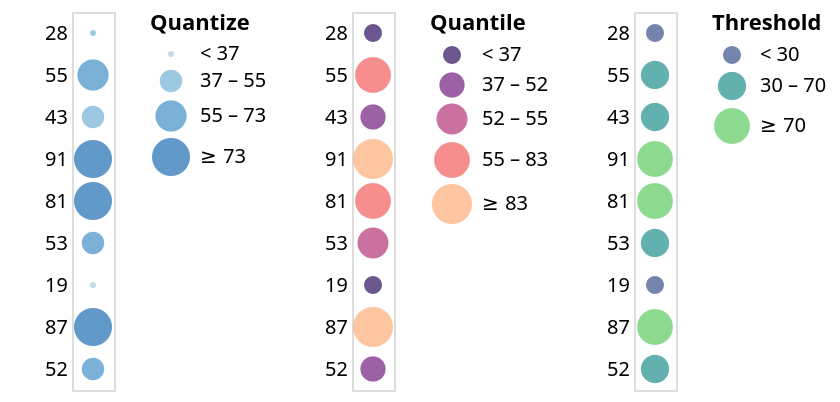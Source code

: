 {
  "$schema": "https://vega.github.io/schema/vega/v4.json",
  "description": "A simple bar chart with embedded data.",
  "autosize": "pad",
  "padding": 5,
  "data": [
    {
      "name": "source_0",
      "values": [
        {"a": "A", "b": 28},
        {"a": "B", "b": 55},
        {"a": "C", "b": 43},
        {"a": "D", "b": 91},
        {"a": "E", "b": 81},
        {"a": "F", "b": 53},
        {"a": "G", "b": 19},
        {"a": "H", "b": 87},
        {"a": "I", "b": 52}
      ]
    },
    {
      "name": "data_0",
      "source": "source_0",
      "transform": [
        {"type": "formula", "expr": "toNumber(datum[\"b\"])", "as": "b"}
      ]
    }
  ],
  "signals": [
    {"name": "concat_0_width", "value": 21},
    {"name": "concat_0_y_step", "value": 21},
    {
      "name": "concat_0_height",
      "update": "bandspace(domain('concat_0_y').length, 1, 0.5) * concat_0_y_step"
    },
    {"name": "concat_1_width", "value": 21},
    {"name": "concat_1_y_step", "value": 21},
    {
      "name": "concat_1_height",
      "update": "bandspace(domain('concat_1_y').length, 1, 0.5) * concat_1_y_step"
    },
    {"name": "concat_2_width", "value": 21},
    {"name": "concat_2_y_step", "value": 21},
    {
      "name": "concat_2_height",
      "update": "bandspace(domain('concat_2_y').length, 1, 0.5) * concat_2_y_step"
    }
  ],
  "layout": {
    "padding": {"row": 10, "column": 10},
    "bounds": "full",
    "align": "each"
  },
  "marks": [
    {
      "type": "group",
      "name": "concat_0_group",
      "style": "cell",
      "encode": {
        "update": {
          "width": {"signal": "concat_0_width"},
          "height": {"signal": "concat_0_height"}
        }
      },
      "marks": [
        {
          "name": "concat_0_marks",
          "type": "symbol",
          "style": ["circle"],
          "from": {"data": "data_0"},
          "encode": {
            "update": {
              "opacity": {"value": 0.7},
              "fill": [
                {
                  "test": "datum[\"b\"] === null || isNaN(datum[\"b\"])",
                  "value": null
                },
                {"scale": "concat_0_color", "field": "b"}
              ],
              "tooltip": {"signal": "{\"b\": ''+datum[\"b\"]}"},
              "x": {"signal": "concat_0_width", "mult": 0.5},
              "y": {"scale": "concat_0_y", "field": "b"},
              "size": {"scale": "concat_0_size", "field": "b"},
              "shape": {"value": "circle"}
            }
          }
        }
      ],
      "axes": [
        {
          "scale": "concat_0_y",
          "orient": "left",
          "grid": false,
          "domain": false,
          "ticks": false,
          "zindex": 1
        }
      ],
      "legends": [
        {
          "title": "Quantize",
          "fill": "concat_0_color",
          "encode": {
            "symbols": {
              "update": {
                "shape": {"value": "circle"},
                "opacity": {"value": 0.7}
              }
            }
          },
          "size": "concat_0_size"
        }
      ]
    },
    {
      "type": "group",
      "name": "concat_1_group",
      "style": "cell",
      "encode": {
        "update": {
          "width": {"signal": "concat_1_width"},
          "height": {"signal": "concat_1_height"}
        }
      },
      "marks": [
        {
          "name": "concat_1_marks",
          "type": "symbol",
          "style": ["circle"],
          "from": {"data": "data_0"},
          "encode": {
            "update": {
              "opacity": {"value": 0.7},
              "fill": [
                {
                  "test": "datum[\"b\"] === null || isNaN(datum[\"b\"])",
                  "value": null
                },
                {"scale": "concat_1_color", "field": "b"}
              ],
              "tooltip": {"signal": "{\"b\": ''+datum[\"b\"]}"},
              "x": {"signal": "concat_1_width", "mult": 0.5},
              "y": {"scale": "concat_1_y", "field": "b"},
              "size": {"scale": "concat_1_size", "field": "b"},
              "shape": {"value": "circle"}
            }
          }
        }
      ],
      "axes": [
        {
          "scale": "concat_1_y",
          "orient": "left",
          "grid": false,
          "domain": false,
          "ticks": false,
          "zindex": 1
        }
      ],
      "legends": [
        {
          "format": "d",
          "title": "Quantile",
          "fill": "concat_1_color",
          "labelOverlap": "greedy",
          "encode": {
            "symbols": {
              "update": {
                "shape": {"value": "circle"},
                "opacity": {"value": 0.7}
              }
            }
          },
          "size": "concat_1_size"
        }
      ]
    },
    {
      "type": "group",
      "name": "concat_2_group",
      "style": "cell",
      "encode": {
        "update": {
          "width": {"signal": "concat_2_width"},
          "height": {"signal": "concat_2_height"}
        }
      },
      "marks": [
        {
          "name": "concat_2_marks",
          "type": "symbol",
          "style": ["circle"],
          "from": {"data": "data_0"},
          "encode": {
            "update": {
              "opacity": {"value": 0.7},
              "fill": [
                {
                  "test": "datum[\"b\"] === null || isNaN(datum[\"b\"])",
                  "value": null
                },
                {"scale": "concat_2_color", "field": "b"}
              ],
              "tooltip": {"signal": "{\"b\": ''+datum[\"b\"]}"},
              "x": {"signal": "concat_2_width", "mult": 0.5},
              "y": {"scale": "concat_2_y", "field": "b"},
              "size": {"scale": "concat_2_size", "field": "b"},
              "shape": {"value": "circle"}
            }
          }
        }
      ],
      "axes": [
        {
          "scale": "concat_2_y",
          "orient": "left",
          "grid": false,
          "domain": false,
          "ticks": false,
          "zindex": 1
        }
      ],
      "legends": [
        {
          "title": "Threshold",
          "fill": "concat_2_color",
          "labelOverlap": "greedy",
          "encode": {
            "symbols": {
              "update": {
                "shape": {"value": "circle"},
                "opacity": {"value": 0.7}
              }
            }
          },
          "size": "concat_2_size"
        }
      ]
    }
  ],
  "scales": [
    {
      "name": "concat_0_y",
      "type": "point",
      "domain": {"data": "data_0", "field": "b"},
      "range": {"step": {"signal": "concat_0_y_step"}},
      "padding": 0.5
    },
    {
      "name": "concat_0_color",
      "type": "quantize",
      "domain": {"data": "data_0", "field": "b"},
      "range": {"scheme": "blues", "count": 4},
      "zero": true
    },
    {
      "name": "concat_0_size",
      "type": "quantize",
      "domain": {"data": "data_0", "field": "b"},
      "range": [9, 126.33333333333333, 243.66666666666666, 361],
      "zero": false
    },
    {
      "name": "concat_1_y",
      "type": "point",
      "domain": {"data": "data_0", "field": "b"},
      "range": {"step": {"signal": "concat_1_y_step"}},
      "padding": 0.5
    },
    {
      "name": "concat_1_color",
      "type": "quantile",
      "domain": {"data": "data_0", "field": "b"},
      "range": {"scheme": "magma"}
    },
    {
      "name": "concat_1_size",
      "type": "quantile",
      "domain": {"data": "data_0", "field": "b"},
      "range": [80, 160, 240, 320, 400]
    },
    {
      "name": "concat_2_y",
      "type": "point",
      "domain": {"data": "data_0", "field": "b"},
      "range": {"step": {"signal": "concat_2_y_step"}},
      "padding": 0.5
    },
    {
      "name": "concat_2_color",
      "type": "threshold",
      "domain": [30, 70],
      "range": {"scheme": "viridis"}
    },
    {
      "name": "concat_2_size",
      "type": "threshold",
      "domain": [30, 70],
      "range": [80, 200, 320]
    }
  ],
  "config": {"axisY": {"minExtent": 30}}
}

